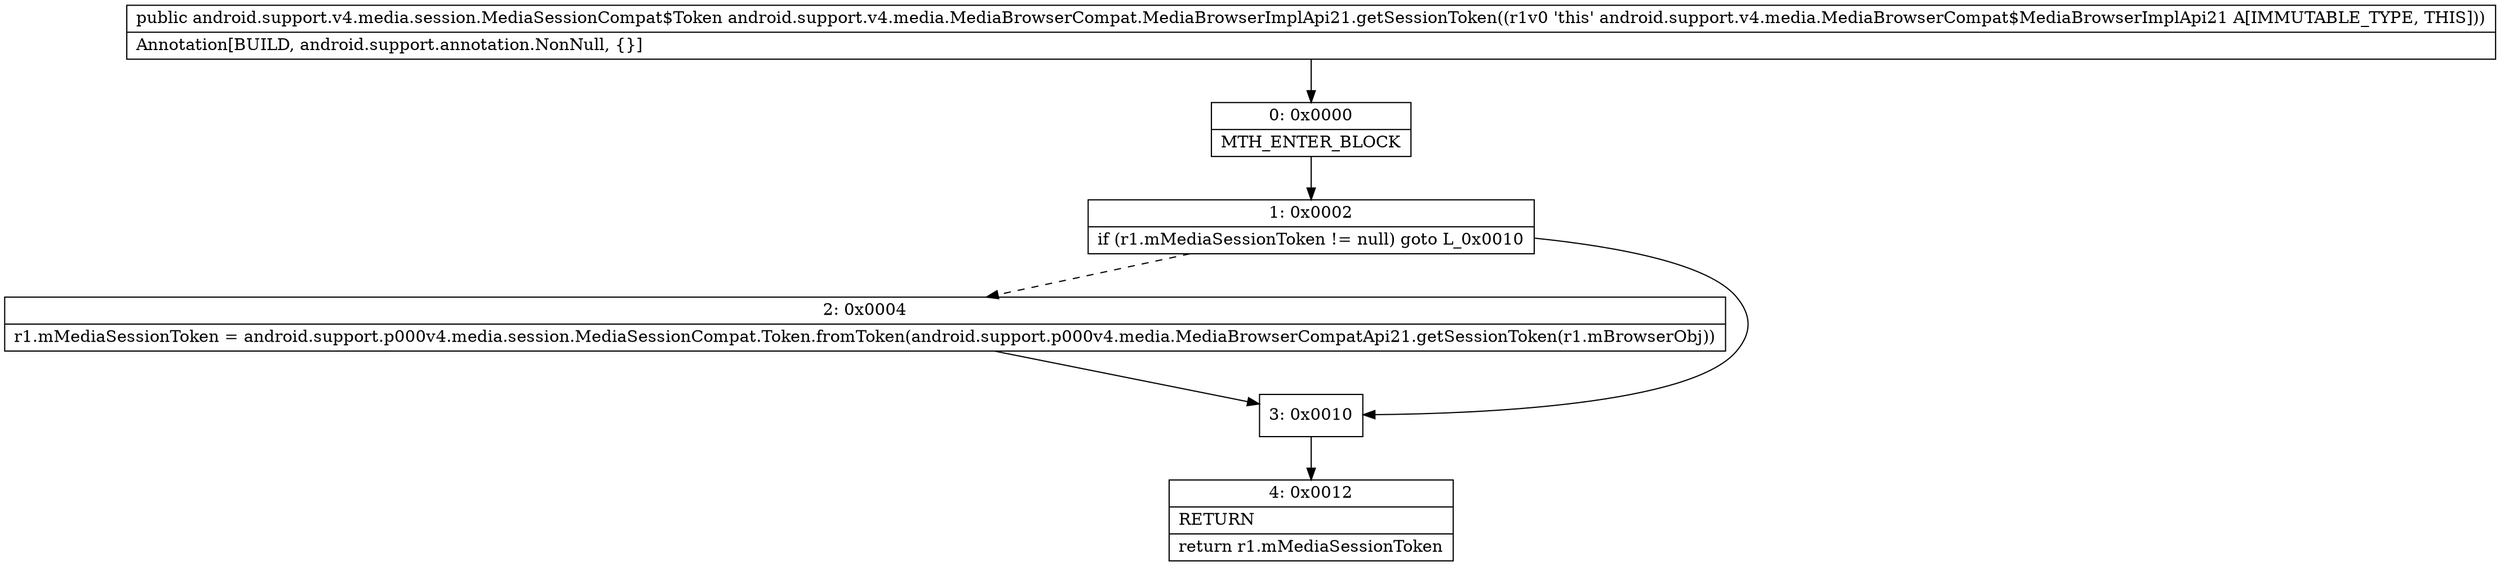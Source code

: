 digraph "CFG forandroid.support.v4.media.MediaBrowserCompat.MediaBrowserImplApi21.getSessionToken()Landroid\/support\/v4\/media\/session\/MediaSessionCompat$Token;" {
Node_0 [shape=record,label="{0\:\ 0x0000|MTH_ENTER_BLOCK\l}"];
Node_1 [shape=record,label="{1\:\ 0x0002|if (r1.mMediaSessionToken != null) goto L_0x0010\l}"];
Node_2 [shape=record,label="{2\:\ 0x0004|r1.mMediaSessionToken = android.support.p000v4.media.session.MediaSessionCompat.Token.fromToken(android.support.p000v4.media.MediaBrowserCompatApi21.getSessionToken(r1.mBrowserObj))\l}"];
Node_3 [shape=record,label="{3\:\ 0x0010}"];
Node_4 [shape=record,label="{4\:\ 0x0012|RETURN\l|return r1.mMediaSessionToken\l}"];
MethodNode[shape=record,label="{public android.support.v4.media.session.MediaSessionCompat$Token android.support.v4.media.MediaBrowserCompat.MediaBrowserImplApi21.getSessionToken((r1v0 'this' android.support.v4.media.MediaBrowserCompat$MediaBrowserImplApi21 A[IMMUTABLE_TYPE, THIS]))  | Annotation[BUILD, android.support.annotation.NonNull, \{\}]\l}"];
MethodNode -> Node_0;
Node_0 -> Node_1;
Node_1 -> Node_2[style=dashed];
Node_1 -> Node_3;
Node_2 -> Node_3;
Node_3 -> Node_4;
}

